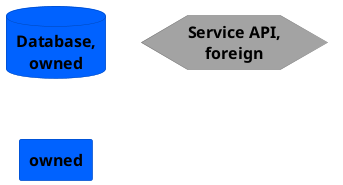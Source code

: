@startuml
set separator none

skinparam {
  shadowing false
  arrowFontSize 15
  defaultTextAlignment center
  wrapWidth 100
  maxMessageSize 100
}
hide stereotype

skinparam rectangle<<_transparent>> {
  BorderColor transparent
  BackgroundColor transparent
  FontColor transparent
}

skinparam database<<1>> {
  BackgroundColor #0062ff
  FontColor #000000
  BorderColor #0044b2
}
database "==Database, owned" <<1>>

skinparam hexagon<<2>> {
  BackgroundColor #a3a3a3
  FontColor #000000
  BorderColor #727272
}
hexagon "==Service API, foreign" <<2>>

skinparam rectangle<<3>> {
  BackgroundColor #0062ff
  FontColor #000000
  BorderColor #0044b2
}
rectangle "==owned" <<3>>


@enduml